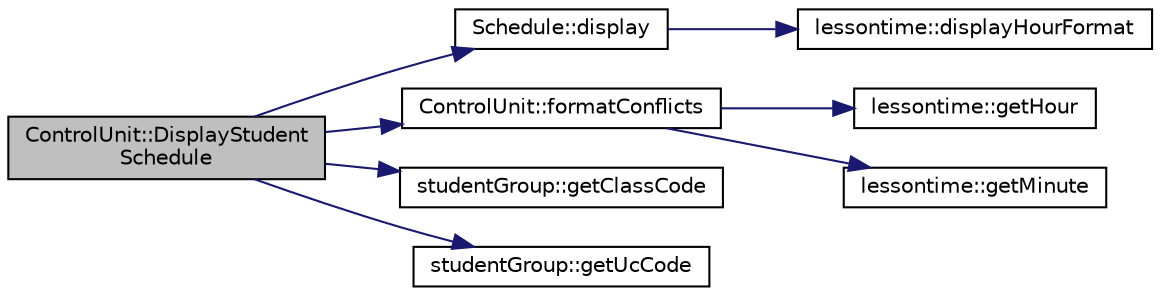 digraph "ControlUnit::DisplayStudentSchedule"
{
 // LATEX_PDF_SIZE
  edge [fontname="Helvetica",fontsize="10",labelfontname="Helvetica",labelfontsize="10"];
  node [fontname="Helvetica",fontsize="10",shape=record];
  rankdir="LR";
  Node1 [label="ControlUnit::DisplayStudent\lSchedule",height=0.2,width=0.4,color="black", fillcolor="grey75", style="filled", fontcolor="black",tooltip="Displays the schedule of a student."];
  Node1 -> Node2 [color="midnightblue",fontsize="10",style="solid"];
  Node2 [label="Schedule::display",height=0.2,width=0.4,color="black", fillcolor="white", style="filled",URL="$class_schedule.html#aaba95c9d8cb40ef1ebba8a82a2ea0ac8",tooltip="Displays the schedule."];
  Node2 -> Node3 [color="midnightblue",fontsize="10",style="solid"];
  Node3 [label="lessontime::displayHourFormat",height=0.2,width=0.4,color="black", fillcolor="white", style="filled",URL="$classlessontime.html#ab5f9e3946d2d4db1460615c2b8fc2c93",tooltip="Converts the time to a string."];
  Node1 -> Node4 [color="midnightblue",fontsize="10",style="solid"];
  Node4 [label="ControlUnit::formatConflicts",height=0.2,width=0.4,color="black", fillcolor="white", style="filled",URL="$class_control_unit.html#a81922c2ec63d63c3d9bb2f7109b8587e",tooltip="Deals with overlaps in a schedule."];
  Node4 -> Node5 [color="midnightblue",fontsize="10",style="solid"];
  Node5 [label="lessontime::getHour",height=0.2,width=0.4,color="black", fillcolor="white", style="filled",URL="$classlessontime.html#ace6faca730eaaf9023ab8d8950986cfc",tooltip="Hour getter."];
  Node4 -> Node6 [color="midnightblue",fontsize="10",style="solid"];
  Node6 [label="lessontime::getMinute",height=0.2,width=0.4,color="black", fillcolor="white", style="filled",URL="$classlessontime.html#afeb4c44a5ff994ca386d031ea4334c50",tooltip="Minutes getter."];
  Node1 -> Node7 [color="midnightblue",fontsize="10",style="solid"];
  Node7 [label="studentGroup::getClassCode",height=0.2,width=0.4,color="black", fillcolor="white", style="filled",URL="$classstudent_group.html#a378caaf4944f9c41e164c729e9dacaf7",tooltip="Gets the class code."];
  Node1 -> Node8 [color="midnightblue",fontsize="10",style="solid"];
  Node8 [label="studentGroup::getUcCode",height=0.2,width=0.4,color="black", fillcolor="white", style="filled",URL="$classstudent_group.html#ad7c965a71b623d190fe73f2e95204478",tooltip="Gets the course code."];
}
